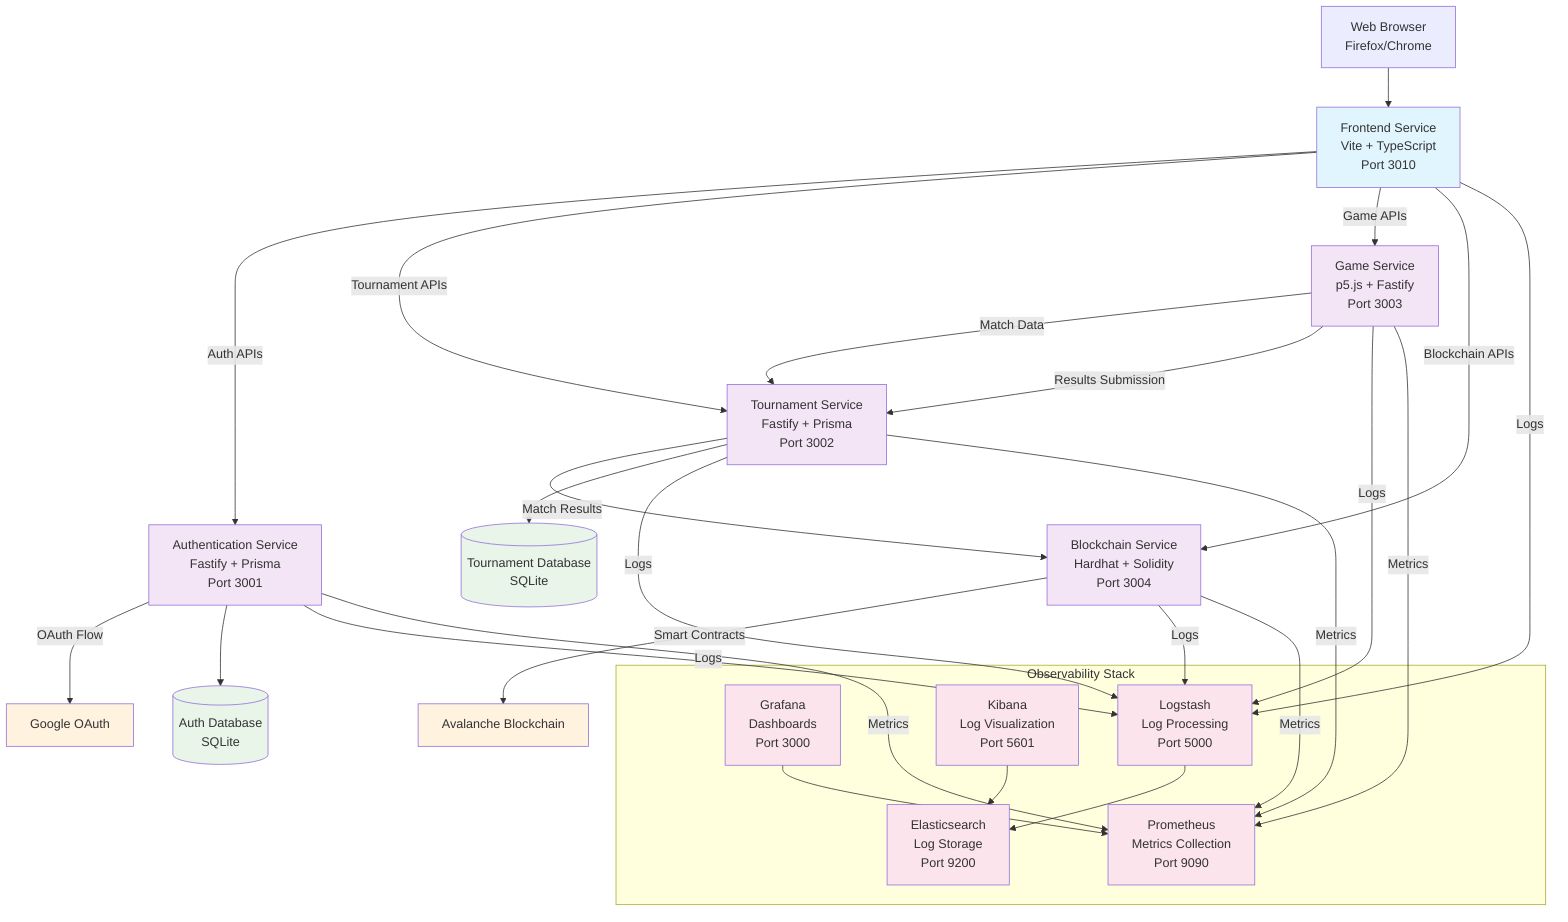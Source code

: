 graph TB
    %% External Services
    Google[Google OAuth]
    Avalanche[Avalanche Blockchain]
    

    
    %% Frontend
    Frontend[Frontend Service<br/>Vite + TypeScript<br/>Port 3010]
    
    %% Core Backend Services
    Auth[Authentication Service<br/>Fastify + Prisma<br/>Port 3001]
    Tournament[Tournament Service<br/>Fastify + Prisma<br/>Port 3002]
    Game[Game Service<br/>p5.js + Fastify<br/>Port 3003]
    Blockchain[Blockchain Service<br/>Hardhat + Solidity<br/>Port 3004]
    
    %% Databases
    AuthDB[(Auth Database<br/>SQLite)]
    TournamentDB[(Tournament Database<br/>SQLite)]
    
    %% Monitoring Stack
    subgraph "Observability Stack"
        Prometheus[Prometheus<br/>Metrics Collection<br/>Port 9090]
        Grafana[Grafana<br/>Dashboards<br/>Port 3000]
        Elasticsearch[Elasticsearch<br/>Log Storage<br/>Port 9200]
        Logstash[Logstash<br/>Log Processing<br/>Port 5000]
        Kibana[Kibana<br/>Log Visualization<br/>Port 5601]
    end
    
    %% Client connections
    Client[Web Browser<br/>Firefox/Chrome] --> Frontend
    
    %% Frontend API calls
    Frontend -->|Auth APIs| Auth
    Frontend -->|Tournament APIs| Tournament
    Frontend -->|Game APIs| Game
    Frontend -->|Blockchain APIs| Blockchain
    
    %% Service-to-service communication
    Auth -->|OAuth Flow| Google
    Tournament -->|Match Results| Blockchain
    Game -->|Match Data| Tournament
    Game -->|Results Submission| Tournament
    Blockchain -->|Smart Contracts| Avalanche
    
    %% Database connections
    Auth --> AuthDB
    Tournament --> TournamentDB
    
    %% Monitoring connections
    Auth -->|Logs| Logstash
    Tournament -->|Logs| Logstash
    Game -->|Logs| Logstash
    Blockchain -->|Logs| Logstash
    Frontend -->|Logs| Logstash
    
    Logstash --> Elasticsearch
    Kibana --> Elasticsearch
    
    Auth -->|Metrics| Prometheus
    Tournament -->|Metrics| Prometheus
    Game -->|Metrics| Prometheus
    Blockchain -->|Metrics| Prometheus
    
    Grafana --> Prometheus
    
    %% Styling
    classDef frontend fill:#e1f5fe
    classDef backend fill:#f3e5f5
    classDef database fill:#e8f5e8
    classDef external fill:#fff3e0
    classDef monitoring fill:#fce4ec
    
    class Frontend frontend
    class Auth,Tournament,Game,Blockchain backend
    class AuthDB,TournamentDB database
    class Google,Avalanche external
    class Prometheus,Grafana,Elasticsearch,Logstash,Kibana monitoring